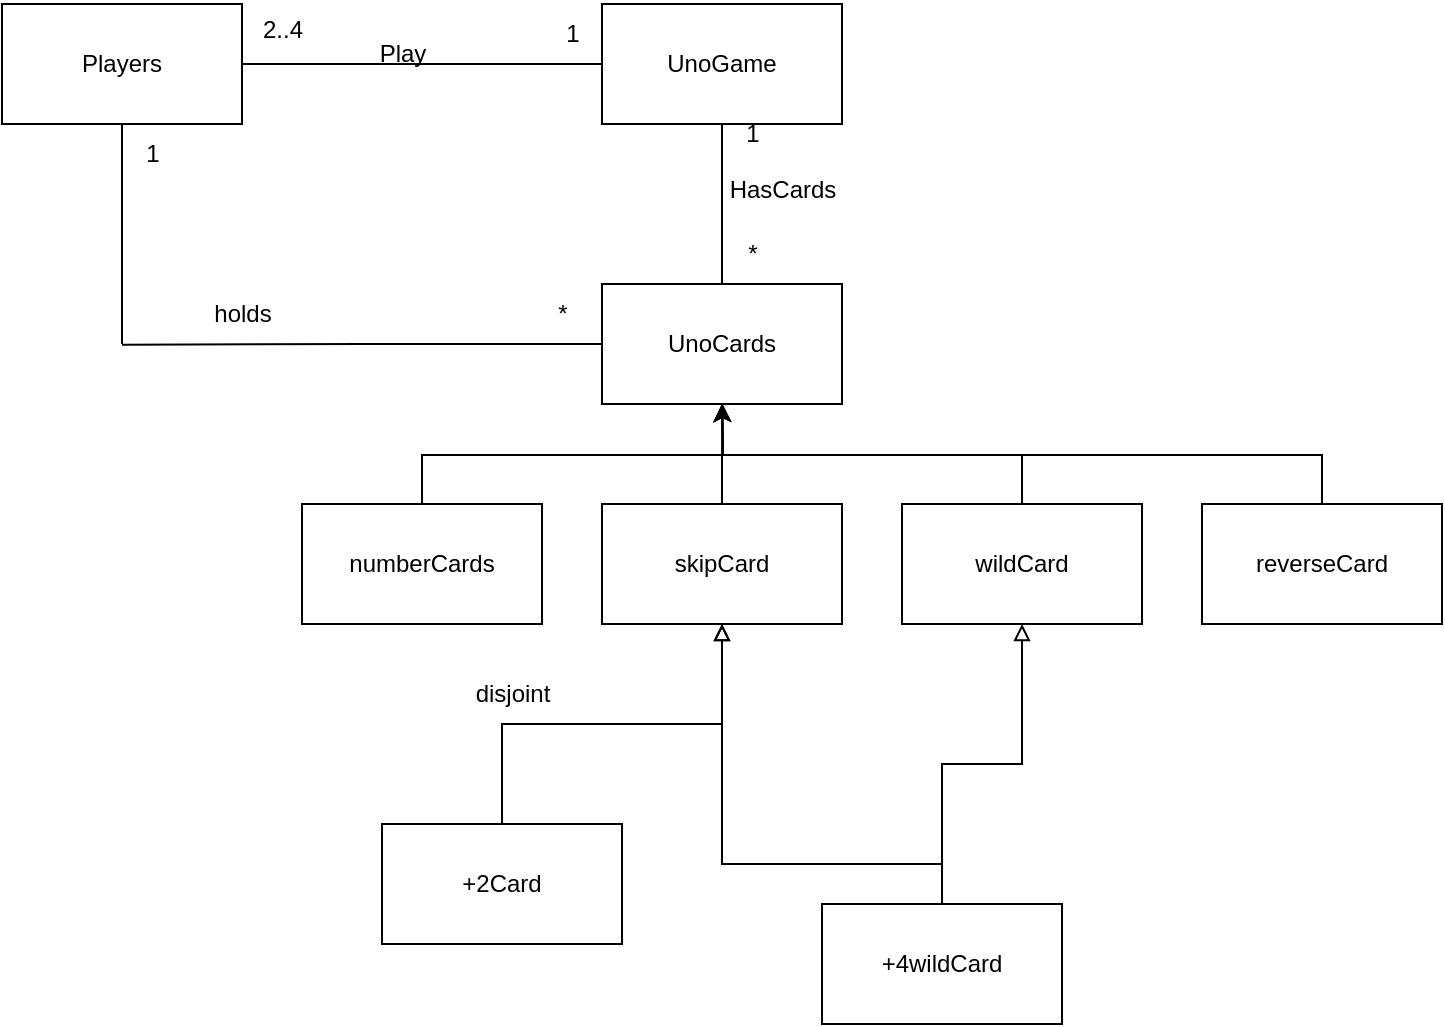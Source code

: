<mxfile version="21.8.2" type="github">
  <diagram name="Page-1" id="LBOxICy7D_YfoCjRMcoN">
    <mxGraphModel dx="663" dy="623" grid="1" gridSize="10" guides="1" tooltips="1" connect="1" arrows="1" fold="1" page="1" pageScale="1" pageWidth="850" pageHeight="1100" math="0" shadow="0">
      <root>
        <mxCell id="0" />
        <mxCell id="1" parent="0" />
        <mxCell id="aF-layDTw7rJjgff7uhK-3" style="edgeStyle=orthogonalEdgeStyle;rounded=0;orthogonalLoop=1;jettySize=auto;html=1;exitX=1;exitY=0.5;exitDx=0;exitDy=0;entryX=0;entryY=0.5;entryDx=0;entryDy=0;endArrow=none;endFill=0;" edge="1" parent="1" source="aF-layDTw7rJjgff7uhK-1" target="aF-layDTw7rJjgff7uhK-2">
          <mxGeometry relative="1" as="geometry" />
        </mxCell>
        <mxCell id="aF-layDTw7rJjgff7uhK-31" style="edgeStyle=orthogonalEdgeStyle;rounded=0;orthogonalLoop=1;jettySize=auto;html=1;exitX=0.5;exitY=1;exitDx=0;exitDy=0;endArrow=none;endFill=0;" edge="1" parent="1" source="aF-layDTw7rJjgff7uhK-1">
          <mxGeometry relative="1" as="geometry">
            <mxPoint x="150" y="360" as="targetPoint" />
          </mxGeometry>
        </mxCell>
        <mxCell id="aF-layDTw7rJjgff7uhK-1" value="Players" style="rounded=0;whiteSpace=wrap;html=1;" vertex="1" parent="1">
          <mxGeometry x="90" y="190" width="120" height="60" as="geometry" />
        </mxCell>
        <mxCell id="aF-layDTw7rJjgff7uhK-8" style="edgeStyle=orthogonalEdgeStyle;rounded=0;orthogonalLoop=1;jettySize=auto;html=1;exitX=0.5;exitY=1;exitDx=0;exitDy=0;endArrow=none;endFill=0;entryX=0.5;entryY=0;entryDx=0;entryDy=0;" edge="1" parent="1" source="aF-layDTw7rJjgff7uhK-2" target="aF-layDTw7rJjgff7uhK-9">
          <mxGeometry relative="1" as="geometry">
            <mxPoint x="450" y="320" as="targetPoint" />
            <Array as="points">
              <mxPoint x="450" y="330" />
            </Array>
          </mxGeometry>
        </mxCell>
        <mxCell id="aF-layDTw7rJjgff7uhK-2" value="UnoGame" style="rounded=0;whiteSpace=wrap;html=1;" vertex="1" parent="1">
          <mxGeometry x="390" y="190" width="120" height="60" as="geometry" />
        </mxCell>
        <mxCell id="aF-layDTw7rJjgff7uhK-4" value="Play" style="text;html=1;align=center;verticalAlign=middle;resizable=0;points=[];autosize=1;strokeColor=none;fillColor=none;" vertex="1" parent="1">
          <mxGeometry x="265" y="200" width="50" height="30" as="geometry" />
        </mxCell>
        <mxCell id="aF-layDTw7rJjgff7uhK-5" value="2..4" style="text;html=1;align=center;verticalAlign=middle;resizable=0;points=[];autosize=1;strokeColor=none;fillColor=none;" vertex="1" parent="1">
          <mxGeometry x="210" y="188" width="40" height="30" as="geometry" />
        </mxCell>
        <mxCell id="aF-layDTw7rJjgff7uhK-7" value="1" style="text;html=1;align=center;verticalAlign=middle;resizable=0;points=[];autosize=1;strokeColor=none;fillColor=none;" vertex="1" parent="1">
          <mxGeometry x="360" y="190" width="30" height="30" as="geometry" />
        </mxCell>
        <mxCell id="aF-layDTw7rJjgff7uhK-32" style="edgeStyle=orthogonalEdgeStyle;rounded=0;orthogonalLoop=1;jettySize=auto;html=1;exitX=0;exitY=0.5;exitDx=0;exitDy=0;endArrow=none;endFill=0;" edge="1" parent="1" source="aF-layDTw7rJjgff7uhK-9">
          <mxGeometry relative="1" as="geometry">
            <mxPoint x="150" y="360.333" as="targetPoint" />
          </mxGeometry>
        </mxCell>
        <mxCell id="aF-layDTw7rJjgff7uhK-9" value="UnoCards" style="rounded=0;whiteSpace=wrap;html=1;" vertex="1" parent="1">
          <mxGeometry x="390" y="330" width="120" height="60" as="geometry" />
        </mxCell>
        <mxCell id="aF-layDTw7rJjgff7uhK-10" value="1" style="text;html=1;align=center;verticalAlign=middle;resizable=0;points=[];autosize=1;strokeColor=none;fillColor=none;" vertex="1" parent="1">
          <mxGeometry x="450" y="240" width="30" height="30" as="geometry" />
        </mxCell>
        <mxCell id="aF-layDTw7rJjgff7uhK-11" value="*" style="text;html=1;align=center;verticalAlign=middle;resizable=0;points=[];autosize=1;strokeColor=none;fillColor=none;" vertex="1" parent="1">
          <mxGeometry x="450" y="300" width="30" height="30" as="geometry" />
        </mxCell>
        <mxCell id="aF-layDTw7rJjgff7uhK-50" style="edgeStyle=orthogonalEdgeStyle;rounded=0;orthogonalLoop=1;jettySize=auto;html=1;exitX=0.5;exitY=0;exitDx=0;exitDy=0;" edge="1" parent="1" source="aF-layDTw7rJjgff7uhK-14">
          <mxGeometry relative="1" as="geometry">
            <mxPoint x="450.333" y="390" as="targetPoint" />
          </mxGeometry>
        </mxCell>
        <mxCell id="aF-layDTw7rJjgff7uhK-14" value="skipCard" style="rounded=0;whiteSpace=wrap;html=1;" vertex="1" parent="1">
          <mxGeometry x="390" y="440" width="120" height="60" as="geometry" />
        </mxCell>
        <mxCell id="aF-layDTw7rJjgff7uhK-43" style="edgeStyle=orthogonalEdgeStyle;rounded=0;orthogonalLoop=1;jettySize=auto;html=1;exitX=0.5;exitY=0;exitDx=0;exitDy=0;entryX=0.5;entryY=1;entryDx=0;entryDy=0;endArrow=block;endFill=0;" edge="1" parent="1" source="aF-layDTw7rJjgff7uhK-15" target="aF-layDTw7rJjgff7uhK-14">
          <mxGeometry relative="1" as="geometry" />
        </mxCell>
        <mxCell id="aF-layDTw7rJjgff7uhK-15" value="+2Card" style="rounded=0;whiteSpace=wrap;html=1;" vertex="1" parent="1">
          <mxGeometry x="280" y="600" width="120" height="60" as="geometry" />
        </mxCell>
        <mxCell id="aF-layDTw7rJjgff7uhK-41" style="edgeStyle=orthogonalEdgeStyle;rounded=0;orthogonalLoop=1;jettySize=auto;html=1;exitX=0.5;exitY=0;exitDx=0;exitDy=0;" edge="1" parent="1" source="aF-layDTw7rJjgff7uhK-16">
          <mxGeometry relative="1" as="geometry">
            <mxPoint x="450" y="390" as="targetPoint" />
          </mxGeometry>
        </mxCell>
        <mxCell id="aF-layDTw7rJjgff7uhK-16" value="wildCard" style="rounded=0;whiteSpace=wrap;html=1;" vertex="1" parent="1">
          <mxGeometry x="540" y="440" width="120" height="60" as="geometry" />
        </mxCell>
        <mxCell id="aF-layDTw7rJjgff7uhK-46" style="edgeStyle=orthogonalEdgeStyle;rounded=0;orthogonalLoop=1;jettySize=auto;html=1;exitX=0.5;exitY=0;exitDx=0;exitDy=0;" edge="1" parent="1" source="aF-layDTw7rJjgff7uhK-17">
          <mxGeometry relative="1" as="geometry">
            <mxPoint x="450" y="390" as="targetPoint" />
          </mxGeometry>
        </mxCell>
        <mxCell id="aF-layDTw7rJjgff7uhK-17" value="reverseCard" style="rounded=0;whiteSpace=wrap;html=1;" vertex="1" parent="1">
          <mxGeometry x="690" y="440" width="120" height="60" as="geometry" />
        </mxCell>
        <mxCell id="aF-layDTw7rJjgff7uhK-40" style="edgeStyle=orthogonalEdgeStyle;rounded=0;orthogonalLoop=1;jettySize=auto;html=1;exitX=0.5;exitY=0;exitDx=0;exitDy=0;" edge="1" parent="1" source="aF-layDTw7rJjgff7uhK-18">
          <mxGeometry relative="1" as="geometry">
            <mxPoint x="450" y="390" as="targetPoint" />
          </mxGeometry>
        </mxCell>
        <mxCell id="aF-layDTw7rJjgff7uhK-18" value="numberCards" style="rounded=0;whiteSpace=wrap;html=1;" vertex="1" parent="1">
          <mxGeometry x="240" y="440" width="120" height="60" as="geometry" />
        </mxCell>
        <mxCell id="aF-layDTw7rJjgff7uhK-44" style="edgeStyle=orthogonalEdgeStyle;rounded=0;orthogonalLoop=1;jettySize=auto;html=1;exitX=0.5;exitY=0;exitDx=0;exitDy=0;endArrow=block;endFill=0;" edge="1" parent="1">
          <mxGeometry relative="1" as="geometry">
            <mxPoint x="560" y="660" as="sourcePoint" />
            <mxPoint x="450" y="500" as="targetPoint" />
            <Array as="points">
              <mxPoint x="560" y="620" />
              <mxPoint x="450" y="620" />
            </Array>
          </mxGeometry>
        </mxCell>
        <mxCell id="aF-layDTw7rJjgff7uhK-45" style="edgeStyle=orthogonalEdgeStyle;rounded=0;orthogonalLoop=1;jettySize=auto;html=1;exitX=0.5;exitY=0;exitDx=0;exitDy=0;entryX=0.5;entryY=1;entryDx=0;entryDy=0;endArrow=block;endFill=0;" edge="1" parent="1" source="aF-layDTw7rJjgff7uhK-19" target="aF-layDTw7rJjgff7uhK-16">
          <mxGeometry relative="1" as="geometry" />
        </mxCell>
        <mxCell id="aF-layDTw7rJjgff7uhK-19" value="+4wildCard" style="rounded=0;whiteSpace=wrap;html=1;" vertex="1" parent="1">
          <mxGeometry x="500" y="640" width="120" height="60" as="geometry" />
        </mxCell>
        <mxCell id="aF-layDTw7rJjgff7uhK-34" value="holds" style="text;html=1;align=center;verticalAlign=middle;resizable=0;points=[];autosize=1;strokeColor=none;fillColor=none;" vertex="1" parent="1">
          <mxGeometry x="185" y="330" width="50" height="30" as="geometry" />
        </mxCell>
        <mxCell id="aF-layDTw7rJjgff7uhK-35" value="1" style="text;html=1;align=center;verticalAlign=middle;resizable=0;points=[];autosize=1;strokeColor=none;fillColor=none;" vertex="1" parent="1">
          <mxGeometry x="150" y="250" width="30" height="30" as="geometry" />
        </mxCell>
        <mxCell id="aF-layDTw7rJjgff7uhK-36" value="*" style="text;html=1;align=center;verticalAlign=middle;resizable=0;points=[];autosize=1;strokeColor=none;fillColor=none;" vertex="1" parent="1">
          <mxGeometry x="355" y="330" width="30" height="30" as="geometry" />
        </mxCell>
        <mxCell id="aF-layDTw7rJjgff7uhK-54" value="disjoint" style="text;html=1;align=center;verticalAlign=middle;resizable=0;points=[];autosize=1;strokeColor=none;fillColor=none;" vertex="1" parent="1">
          <mxGeometry x="315" y="520" width="60" height="30" as="geometry" />
        </mxCell>
        <mxCell id="aF-layDTw7rJjgff7uhK-55" value="HasCards" style="text;html=1;align=center;verticalAlign=middle;resizable=0;points=[];autosize=1;strokeColor=none;fillColor=none;" vertex="1" parent="1">
          <mxGeometry x="440" y="268" width="80" height="30" as="geometry" />
        </mxCell>
      </root>
    </mxGraphModel>
  </diagram>
</mxfile>

